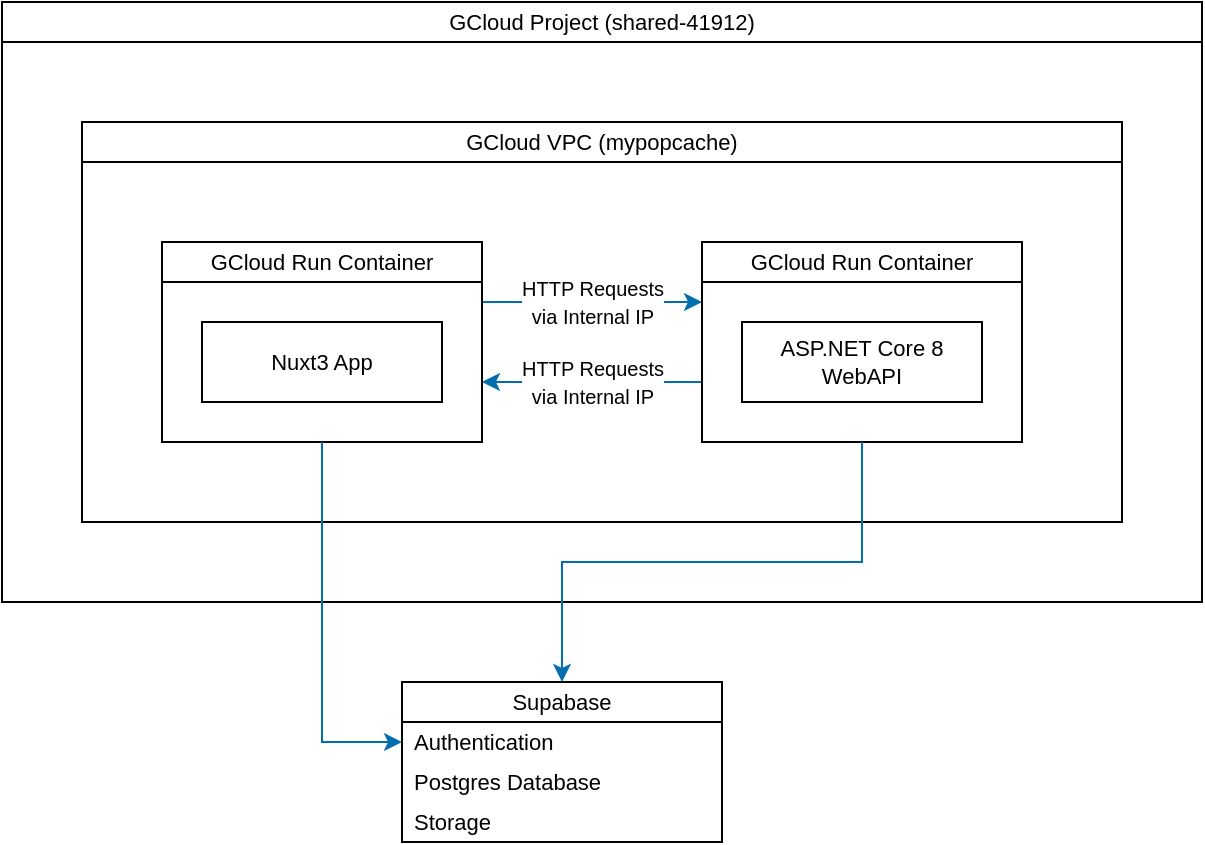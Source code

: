 <mxfile version="24.2.2" type="github">
  <diagram name="Página-1" id="OVmor5jS-R9bCVFs5QnG">
    <mxGraphModel dx="1030" dy="415" grid="1" gridSize="10" guides="1" tooltips="1" connect="1" arrows="1" fold="1" page="0" pageScale="1" pageWidth="827" pageHeight="1169" math="0" shadow="0">
      <root>
        <mxCell id="0" />
        <mxCell id="1" parent="0" />
        <mxCell id="kv5K3Uq45o6Ma86xoF1O-12" value="GCloud Project (&lt;span class=&quot;cfc-purview-picker-list-id cfc-color-secondary ng-star-inserted&quot; data-prober=&quot;cloud-console-core-functions-project-id&quot;&gt;shared-41912) &lt;/span&gt;" style="swimlane;whiteSpace=wrap;html=1;startSize=20;swimlaneLine=1;expand=1;collapsible=0;fontSize=11;fontStyle=0" parent="1" vertex="1">
          <mxGeometry x="480" y="400" width="600" height="300" as="geometry" />
        </mxCell>
        <mxCell id="kv5K3Uq45o6Ma86xoF1O-21" value="GCloud VPC (mypopcache)" style="swimlane;whiteSpace=wrap;html=1;startSize=20;collapsible=0;fontSize=11;fontStyle=0" parent="kv5K3Uq45o6Ma86xoF1O-12" vertex="1">
          <mxGeometry x="40" y="60" width="520" height="200" as="geometry">
            <mxRectangle x="280" y="80" width="200" height="40" as="alternateBounds" />
          </mxGeometry>
        </mxCell>
        <mxCell id="kv5K3Uq45o6Ma86xoF1O-27" value="&lt;font size=&quot;1&quot;&gt;HTTP Requests&lt;br&gt;via Internal IP&lt;/font&gt;" style="edgeStyle=orthogonalEdgeStyle;rounded=0;orthogonalLoop=1;jettySize=auto;html=1;fillColor=#1ba1e2;strokeColor=#006EAF;" parent="kv5K3Uq45o6Ma86xoF1O-21" edge="1">
          <mxGeometry relative="1" as="geometry">
            <mxPoint x="200" y="90" as="sourcePoint" />
            <mxPoint x="310" y="90" as="targetPoint" />
          </mxGeometry>
        </mxCell>
        <mxCell id="kv5K3Uq45o6Ma86xoF1O-13" value="GCloud Run Container" style="swimlane;whiteSpace=wrap;html=1;startSize=20;collapsible=0;fontSize=11;fontStyle=0" parent="kv5K3Uq45o6Ma86xoF1O-21" vertex="1">
          <mxGeometry x="40" y="60" width="160" height="100" as="geometry">
            <mxRectangle x="40" y="80" width="200" height="40" as="alternateBounds" />
          </mxGeometry>
        </mxCell>
        <mxCell id="kv5K3Uq45o6Ma86xoF1O-8" value="&lt;div style=&quot;font-size: 11px;&quot;&gt;Nuxt3 App&lt;/div&gt;" style="rounded=0;whiteSpace=wrap;html=1;fontSize=11;" parent="kv5K3Uq45o6Ma86xoF1O-13" vertex="1">
          <mxGeometry x="20" y="40" width="120" height="40" as="geometry" />
        </mxCell>
        <mxCell id="kv5K3Uq45o6Ma86xoF1O-28" value="&lt;font size=&quot;1&quot;&gt;HTTP Requests&lt;br&gt;via Internal IP&lt;/font&gt;&lt;br&gt;" style="edgeStyle=orthogonalEdgeStyle;rounded=0;orthogonalLoop=1;jettySize=auto;html=1;fillColor=#1ba1e2;strokeColor=#006EAF;" parent="kv5K3Uq45o6Ma86xoF1O-21" edge="1">
          <mxGeometry relative="1" as="geometry">
            <mxPoint x="310" y="130" as="sourcePoint" />
            <mxPoint x="200" y="130" as="targetPoint" />
          </mxGeometry>
        </mxCell>
        <mxCell id="kv5K3Uq45o6Ma86xoF1O-14" value="GCloud Run Container" style="swimlane;whiteSpace=wrap;html=1;startSize=20;collapsible=0;fontSize=11;fontStyle=0" parent="kv5K3Uq45o6Ma86xoF1O-21" vertex="1">
          <mxGeometry x="310" y="60" width="160" height="100" as="geometry">
            <mxRectangle x="280" y="80" width="200" height="40" as="alternateBounds" />
          </mxGeometry>
        </mxCell>
        <mxCell id="kv5K3Uq45o6Ma86xoF1O-9" value="ASP.NET Core 8 WebAPI" style="rounded=0;whiteSpace=wrap;html=1;fontSize=11;" parent="kv5K3Uq45o6Ma86xoF1O-14" vertex="1">
          <mxGeometry x="20" y="40" width="120" height="40" as="geometry" />
        </mxCell>
        <mxCell id="kv5K3Uq45o6Ma86xoF1O-16" value="Supabase" style="swimlane;fontStyle=0;childLayout=stackLayout;horizontal=1;startSize=20;horizontalStack=0;resizeParent=1;resizeParentMax=0;resizeLast=0;collapsible=0;marginBottom=0;whiteSpace=wrap;html=1;fontSize=11;" parent="1" vertex="1">
          <mxGeometry x="680" y="740" width="160" height="80" as="geometry">
            <mxRectangle x="1240" y="440" width="160" height="40" as="alternateBounds" />
          </mxGeometry>
        </mxCell>
        <mxCell id="kv5K3Uq45o6Ma86xoF1O-17" value="Authentication" style="text;strokeColor=none;fillColor=none;align=left;verticalAlign=middle;spacingLeft=4;spacingRight=4;overflow=hidden;points=[[0,0.5],[1,0.5]];portConstraint=eastwest;rotatable=0;whiteSpace=wrap;html=1;fontSize=11;" parent="kv5K3Uq45o6Ma86xoF1O-16" vertex="1">
          <mxGeometry y="20" width="160" height="20" as="geometry" />
        </mxCell>
        <mxCell id="kv5K3Uq45o6Ma86xoF1O-18" value="Postgres Database" style="text;strokeColor=none;fillColor=none;align=left;verticalAlign=middle;spacingLeft=4;spacingRight=4;overflow=hidden;points=[[0,0.5],[1,0.5]];portConstraint=eastwest;rotatable=0;whiteSpace=wrap;html=1;fontSize=11;" parent="kv5K3Uq45o6Ma86xoF1O-16" vertex="1">
          <mxGeometry y="40" width="160" height="20" as="geometry" />
        </mxCell>
        <mxCell id="kv5K3Uq45o6Ma86xoF1O-19" value="Storage" style="text;strokeColor=none;fillColor=none;align=left;verticalAlign=middle;spacingLeft=4;spacingRight=4;overflow=hidden;points=[[0,0.5],[1,0.5]];portConstraint=eastwest;rotatable=0;whiteSpace=wrap;html=1;fontSize=11;" parent="kv5K3Uq45o6Ma86xoF1O-16" vertex="1">
          <mxGeometry y="60" width="160" height="20" as="geometry" />
        </mxCell>
        <mxCell id="kv5K3Uq45o6Ma86xoF1O-33" style="edgeStyle=orthogonalEdgeStyle;rounded=0;orthogonalLoop=1;jettySize=auto;html=1;fillColor=#1ba1e2;strokeColor=#006EAF;" parent="1" source="kv5K3Uq45o6Ma86xoF1O-14" target="kv5K3Uq45o6Ma86xoF1O-16" edge="1">
          <mxGeometry relative="1" as="geometry" />
        </mxCell>
        <mxCell id="kv5K3Uq45o6Ma86xoF1O-34" style="edgeStyle=orthogonalEdgeStyle;rounded=0;orthogonalLoop=1;jettySize=auto;html=1;fillColor=#1ba1e2;strokeColor=#006EAF;" parent="1" source="kv5K3Uq45o6Ma86xoF1O-13" target="kv5K3Uq45o6Ma86xoF1O-17" edge="1">
          <mxGeometry relative="1" as="geometry" />
        </mxCell>
      </root>
    </mxGraphModel>
  </diagram>
</mxfile>
